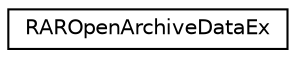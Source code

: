 digraph "Graphical Class Hierarchy"
{
 // LATEX_PDF_SIZE
  edge [fontname="Helvetica",fontsize="10",labelfontname="Helvetica",labelfontsize="10"];
  node [fontname="Helvetica",fontsize="10",shape=record];
  rankdir="LR";
  Node0 [label="RAROpenArchiveDataEx",height=0.2,width=0.4,color="black", fillcolor="white", style="filled",URL="$structRAROpenArchiveDataEx.html",tooltip=" "];
}
